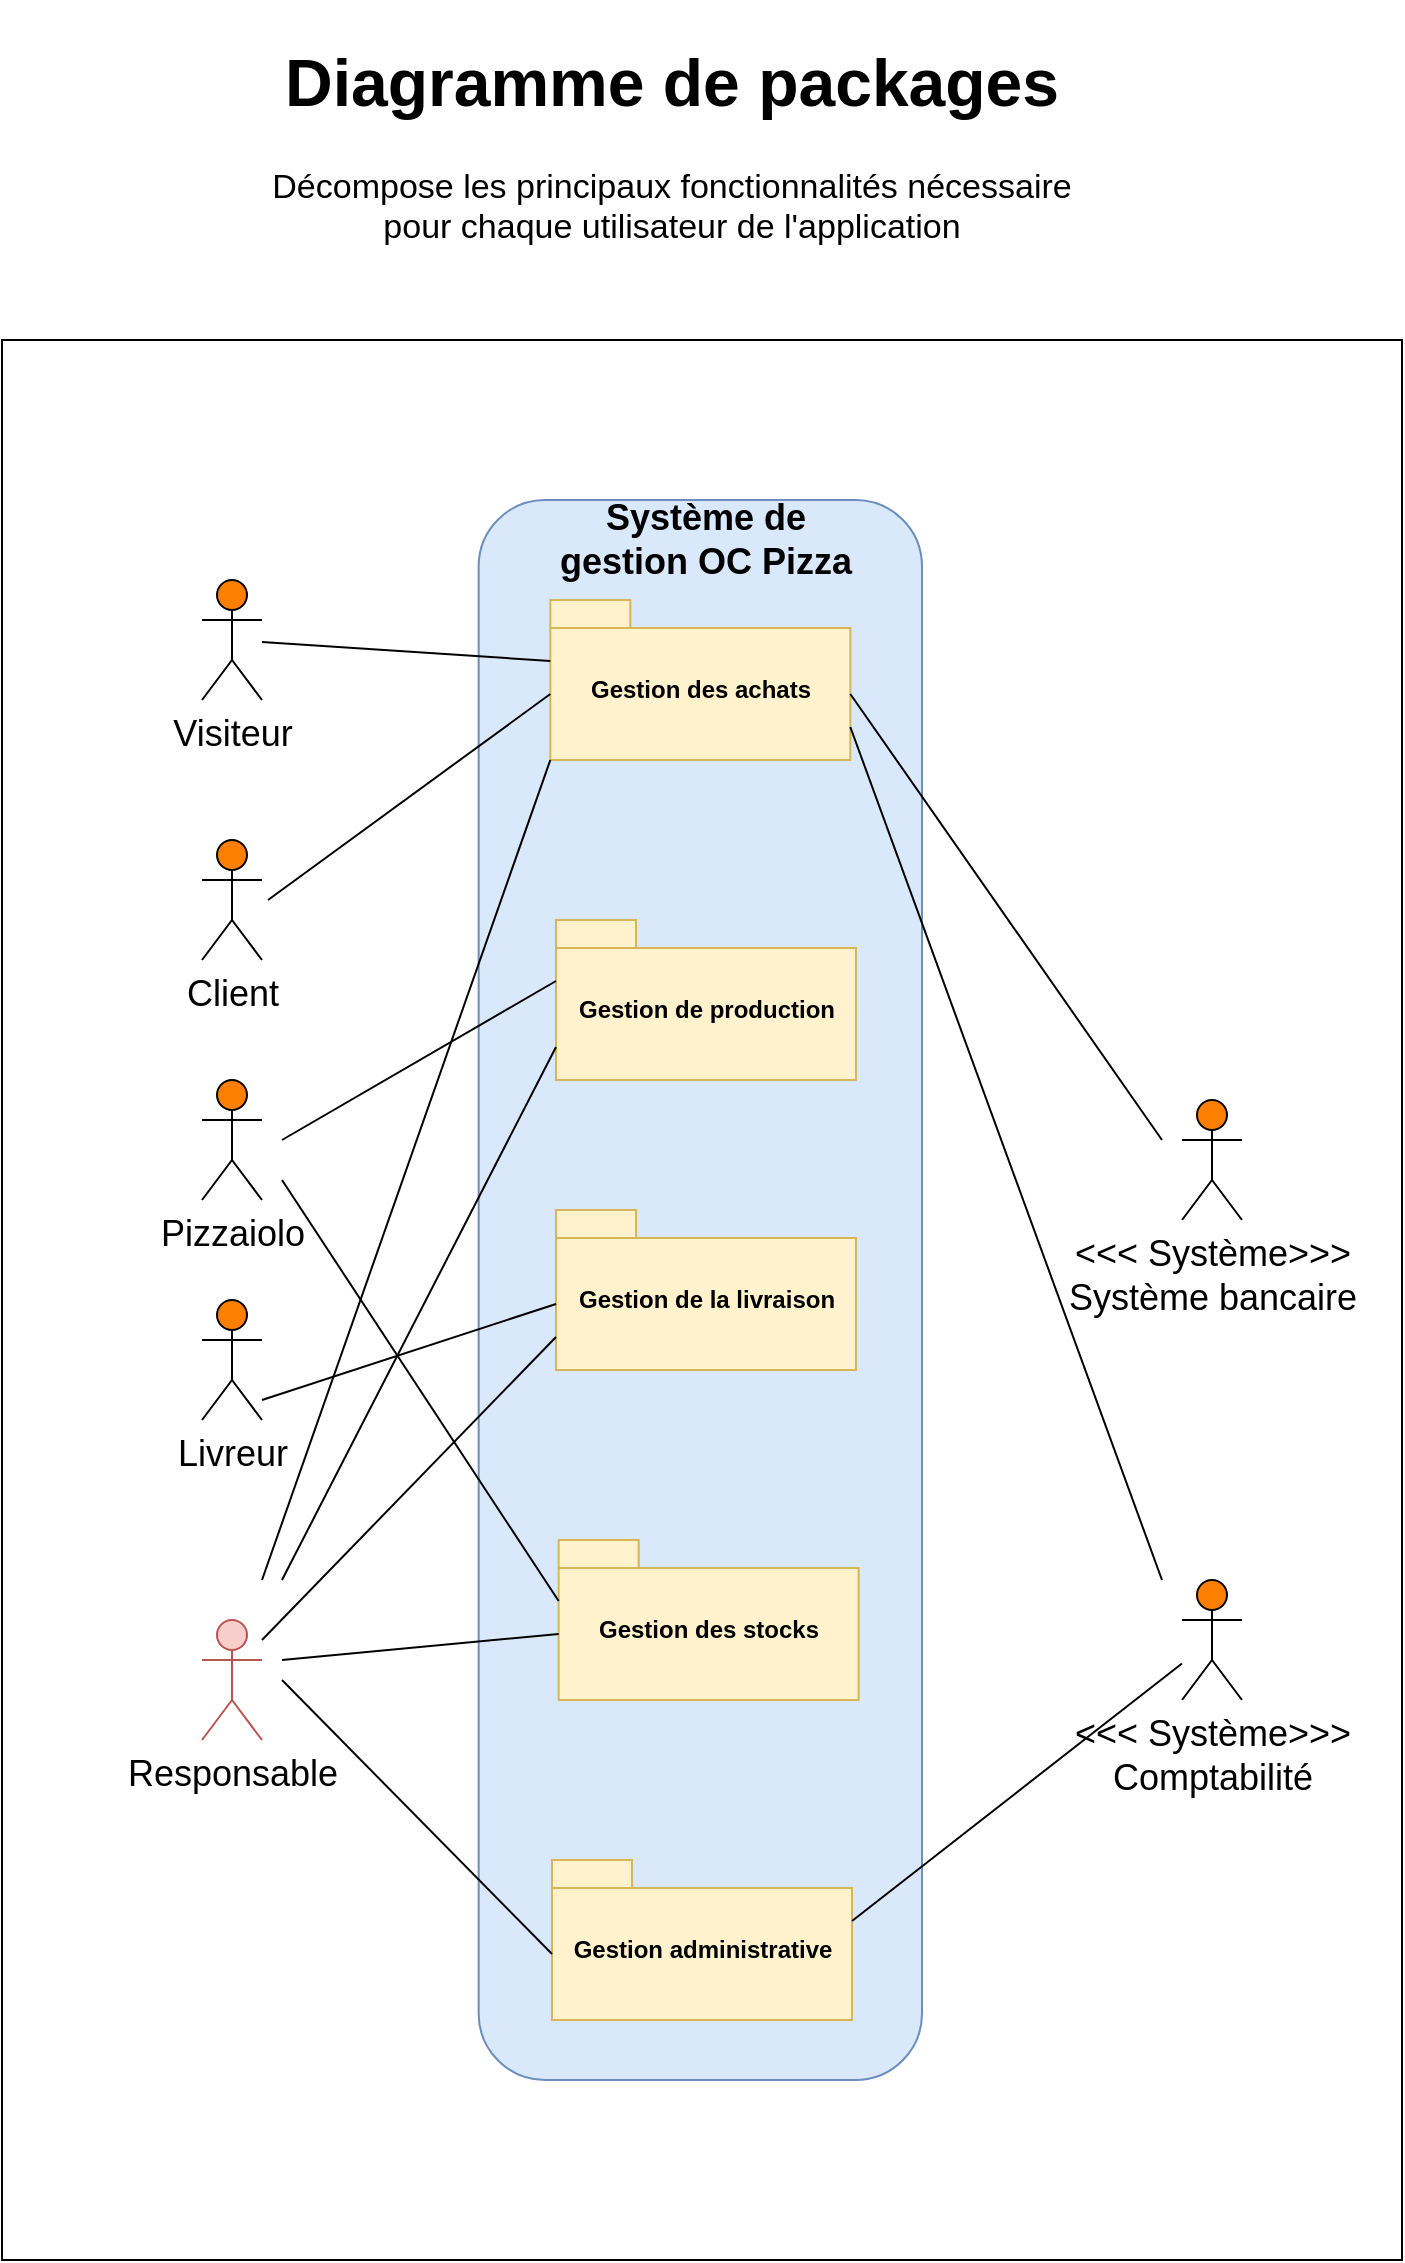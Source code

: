 <mxfile version="12.7.0" type="github">
  <diagram id="Q4VnvSh6ajyP1y70Wybg" name="Page-1">
    <mxGraphModel dx="1310" dy="855" grid="1" gridSize="10" guides="1" tooltips="1" connect="1" arrows="1" fold="1" page="1" pageScale="1" pageWidth="827" pageHeight="1169" math="0" shadow="0">
      <root>
        <mxCell id="0"/>
        <mxCell id="1" parent="0"/>
        <mxCell id="QWDj1nxfprRpqqSH3ZDR-1" value="" style="whiteSpace=wrap;html=1;" parent="1" vertex="1">
          <mxGeometry x="60" y="200" width="700" height="960" as="geometry"/>
        </mxCell>
        <mxCell id="QWDj1nxfprRpqqSH3ZDR-2" value="&lt;h1 style=&quot;font-size: 33px&quot;&gt;Diagramme de packages&lt;/h1&gt;&lt;p style=&quot;font-size: 17px&quot;&gt;Décompose les principaux fonctionnalités nécessaire pour chaque utilisateur de l&#39;application&lt;/p&gt;" style="text;html=1;strokeColor=none;fillColor=none;spacing=5;spacingTop=-20;whiteSpace=wrap;overflow=hidden;rounded=0;align=center;" parent="1" vertex="1">
          <mxGeometry x="190" y="40" width="410" height="120" as="geometry"/>
        </mxCell>
        <mxCell id="QWDj1nxfprRpqqSH3ZDR-3" value="" style="rounded=1;whiteSpace=wrap;html=1;fillColor=#dae8fc;strokeColor=#6c8ebf;" parent="1" vertex="1">
          <mxGeometry x="298.33" y="280" width="221.67" height="790" as="geometry"/>
        </mxCell>
        <mxCell id="QWDj1nxfprRpqqSH3ZDR-4" value="Système de gestion OC Pizza" style="text;html=1;strokeColor=none;fillColor=none;align=center;verticalAlign=middle;whiteSpace=wrap;rounded=0;fontSize=18;fontStyle=1;glass=0;gradientColor=none;" parent="1" vertex="1">
          <mxGeometry x="332" y="270" width="160" height="60" as="geometry"/>
        </mxCell>
        <mxCell id="QWDj1nxfprRpqqSH3ZDR-5" value="Visiteur" style="shape=umlActor;verticalLabelPosition=bottom;labelBackgroundColor=#ffffff;verticalAlign=top;html=1;outlineConnect=0;fontSize=18;fillColor=#FF8000;" parent="1" vertex="1">
          <mxGeometry x="160" y="320" width="30" height="60" as="geometry"/>
        </mxCell>
        <mxCell id="QWDj1nxfprRpqqSH3ZDR-6" value="Client" style="shape=umlActor;verticalLabelPosition=bottom;labelBackgroundColor=#ffffff;verticalAlign=top;html=1;outlineConnect=0;fontSize=18;fillColor=#FF8000;" parent="1" vertex="1">
          <mxGeometry x="160" y="450" width="30" height="60" as="geometry"/>
        </mxCell>
        <mxCell id="QWDj1nxfprRpqqSH3ZDR-7" value="Pizzaiolo" style="shape=umlActor;verticalLabelPosition=bottom;labelBackgroundColor=#ffffff;verticalAlign=top;html=1;outlineConnect=0;fontSize=18;fillColor=#FF8000;" parent="1" vertex="1">
          <mxGeometry x="160" y="570" width="30" height="60" as="geometry"/>
        </mxCell>
        <mxCell id="QWDj1nxfprRpqqSH3ZDR-8" value="Livreur" style="shape=umlActor;verticalLabelPosition=bottom;labelBackgroundColor=#ffffff;verticalAlign=top;html=1;outlineConnect=0;fontSize=18;fillColor=#FF8000;" parent="1" vertex="1">
          <mxGeometry x="160" y="680" width="30" height="60" as="geometry"/>
        </mxCell>
        <mxCell id="QWDj1nxfprRpqqSH3ZDR-30" value="&amp;lt;&amp;lt;&amp;lt; Système&amp;gt;&amp;gt;&amp;gt;&lt;br&gt;Système bancaire" style="shape=umlActor;verticalLabelPosition=bottom;labelBackgroundColor=#ffffff;verticalAlign=top;html=1;outlineConnect=0;fontSize=18;gradientColor=none;gradientDirection=north;fillColor=#FF8000;" parent="1" vertex="1">
          <mxGeometry x="650" y="580" width="30" height="60" as="geometry"/>
        </mxCell>
        <mxCell id="QWDj1nxfprRpqqSH3ZDR-31" value="&amp;lt;&amp;lt;&amp;lt; Système&amp;gt;&amp;gt;&amp;gt;&lt;br&gt;Comptabilité" style="shape=umlActor;verticalLabelPosition=bottom;labelBackgroundColor=#ffffff;verticalAlign=top;html=1;outlineConnect=0;fontSize=18;gradientColor=none;gradientDirection=north;fillColor=#FF8000;" parent="1" vertex="1">
          <mxGeometry x="650" y="820" width="30" height="60" as="geometry"/>
        </mxCell>
        <mxCell id="bGvTpOcmgWzEgEp-N8Zq-1" value="Gestion des achats" style="shape=folder;fontStyle=1;spacingTop=10;tabWidth=40;tabHeight=14;tabPosition=left;html=1;fillColor=#fff2cc;strokeColor=#d6b656;" parent="1" vertex="1">
          <mxGeometry x="334.16" y="330" width="150" height="80" as="geometry"/>
        </mxCell>
        <mxCell id="bGvTpOcmgWzEgEp-N8Zq-2" value="Gestion de production" style="shape=folder;fontStyle=1;spacingTop=10;tabWidth=40;tabHeight=14;tabPosition=left;html=1;fillColor=#fff2cc;strokeColor=#d6b656;" parent="1" vertex="1">
          <mxGeometry x="337" y="490" width="150" height="80" as="geometry"/>
        </mxCell>
        <mxCell id="bGvTpOcmgWzEgEp-N8Zq-3" value="Gestion de la livraison" style="shape=folder;fontStyle=1;spacingTop=10;tabWidth=40;tabHeight=14;tabPosition=left;html=1;fillColor=#fff2cc;strokeColor=#d6b656;" parent="1" vertex="1">
          <mxGeometry x="337" y="635" width="150" height="80" as="geometry"/>
        </mxCell>
        <mxCell id="bGvTpOcmgWzEgEp-N8Zq-4" value="Gestion des stocks" style="shape=folder;fontStyle=1;spacingTop=10;tabWidth=40;tabHeight=14;tabPosition=left;html=1;fillColor=#fff2cc;strokeColor=#d6b656;" parent="1" vertex="1">
          <mxGeometry x="338.33" y="800" width="150" height="80" as="geometry"/>
        </mxCell>
        <mxCell id="gy7lW3POpjNdomU-dFTI-1" value="" style="endArrow=none;html=1;entryX=0;entryY=0;entryDx=0;entryDy=30.5;entryPerimeter=0;" parent="1" source="QWDj1nxfprRpqqSH3ZDR-5" target="bGvTpOcmgWzEgEp-N8Zq-1" edge="1">
          <mxGeometry width="50" height="50" relative="1" as="geometry">
            <mxPoint x="200" y="380" as="sourcePoint"/>
            <mxPoint x="100" y="1000" as="targetPoint"/>
          </mxGeometry>
        </mxCell>
        <mxCell id="gy7lW3POpjNdomU-dFTI-2" value="" style="endArrow=none;html=1;entryX=0;entryY=0;entryDx=0;entryDy=47;entryPerimeter=0;" parent="1" target="bGvTpOcmgWzEgEp-N8Zq-1" edge="1">
          <mxGeometry width="50" height="50" relative="1" as="geometry">
            <mxPoint x="193" y="480" as="sourcePoint"/>
            <mxPoint x="337.0" y="523.5" as="targetPoint"/>
          </mxGeometry>
        </mxCell>
        <mxCell id="gy7lW3POpjNdomU-dFTI-3" value="" style="endArrow=none;html=1;entryX=0;entryY=0;entryDx=0;entryDy=30.5;entryPerimeter=0;" parent="1" target="bGvTpOcmgWzEgEp-N8Zq-2" edge="1">
          <mxGeometry width="50" height="50" relative="1" as="geometry">
            <mxPoint x="200" y="600" as="sourcePoint"/>
            <mxPoint x="337.0" y="554.28" as="targetPoint"/>
          </mxGeometry>
        </mxCell>
        <mxCell id="gy7lW3POpjNdomU-dFTI-5" value="" style="endArrow=none;html=1;entryX=0;entryY=0;entryDx=0;entryDy=63.5;entryPerimeter=0;" parent="1" target="bGvTpOcmgWzEgEp-N8Zq-2" edge="1">
          <mxGeometry width="50" height="50" relative="1" as="geometry">
            <mxPoint x="200" y="820" as="sourcePoint"/>
            <mxPoint x="347" y="660.0" as="targetPoint"/>
          </mxGeometry>
        </mxCell>
        <mxCell id="gy7lW3POpjNdomU-dFTI-6" value="" style="endArrow=none;html=1;entryX=0;entryY=0;entryDx=0;entryDy=80;entryPerimeter=0;" parent="1" target="bGvTpOcmgWzEgEp-N8Zq-1" edge="1">
          <mxGeometry width="50" height="50" relative="1" as="geometry">
            <mxPoint x="190" y="820" as="sourcePoint"/>
            <mxPoint x="319" y="420" as="targetPoint"/>
          </mxGeometry>
        </mxCell>
        <mxCell id="gy7lW3POpjNdomU-dFTI-7" value="" style="endArrow=none;html=1;exitX=0;exitY=0;exitDx=150;exitDy=47;exitPerimeter=0;" parent="1" source="bGvTpOcmgWzEgEp-N8Zq-1" edge="1">
          <mxGeometry width="50" height="50" relative="1" as="geometry">
            <mxPoint x="510" y="322.374" as="sourcePoint"/>
            <mxPoint x="640" y="600" as="targetPoint"/>
          </mxGeometry>
        </mxCell>
        <mxCell id="gy7lW3POpjNdomU-dFTI-8" value="" style="endArrow=none;html=1;exitX=0;exitY=0;exitDx=150;exitDy=63.5;exitPerimeter=0;" parent="1" source="bGvTpOcmgWzEgEp-N8Zq-1" edge="1">
          <mxGeometry width="50" height="50" relative="1" as="geometry">
            <mxPoint x="487.0" y="537" as="sourcePoint"/>
            <mxPoint x="640" y="820" as="targetPoint"/>
          </mxGeometry>
        </mxCell>
        <mxCell id="gy7lW3POpjNdomU-dFTI-9" value="" style="endArrow=none;html=1;entryX=0;entryY=0;entryDx=0;entryDy=47;entryPerimeter=0;" parent="1" target="bGvTpOcmgWzEgEp-N8Zq-3" edge="1">
          <mxGeometry width="50" height="50" relative="1" as="geometry">
            <mxPoint x="190" y="730.004" as="sourcePoint"/>
            <mxPoint x="334.16" y="757.63" as="targetPoint"/>
          </mxGeometry>
        </mxCell>
        <mxCell id="gy7lW3POpjNdomU-dFTI-11" value="" style="endArrow=none;html=1;entryX=0;entryY=0;entryDx=0;entryDy=30.5;entryPerimeter=0;" parent="1" target="bGvTpOcmgWzEgEp-N8Zq-4" edge="1">
          <mxGeometry width="50" height="50" relative="1" as="geometry">
            <mxPoint x="200" y="620" as="sourcePoint"/>
            <mxPoint x="337" y="790.5" as="targetPoint"/>
          </mxGeometry>
        </mxCell>
        <mxCell id="gy7lW3POpjNdomU-dFTI-12" value="" style="endArrow=none;html=1;entryX=0;entryY=0;entryDx=0;entryDy=47;entryPerimeter=0;" parent="1" target="bGvTpOcmgWzEgEp-N8Zq-4" edge="1">
          <mxGeometry width="50" height="50" relative="1" as="geometry">
            <mxPoint x="200" y="860" as="sourcePoint"/>
            <mxPoint x="347" y="800.5" as="targetPoint"/>
          </mxGeometry>
        </mxCell>
        <mxCell id="gy7lW3POpjNdomU-dFTI-13" value="" style="endArrow=none;html=1;entryX=0;entryY=0;entryDx=0;entryDy=63.5;entryPerimeter=0;" parent="1" target="bGvTpOcmgWzEgEp-N8Zq-3" edge="1">
          <mxGeometry width="50" height="50" relative="1" as="geometry">
            <mxPoint x="190" y="850" as="sourcePoint"/>
            <mxPoint x="332" y="810" as="targetPoint"/>
          </mxGeometry>
        </mxCell>
        <mxCell id="gy7lW3POpjNdomU-dFTI-15" value="Gestion administrative" style="shape=folder;fontStyle=1;spacingTop=10;tabWidth=40;tabHeight=14;tabPosition=left;html=1;fillColor=#fff2cc;strokeColor=#d6b656;" parent="1" vertex="1">
          <mxGeometry x="335" y="960" width="150" height="80" as="geometry"/>
        </mxCell>
        <mxCell id="gy7lW3POpjNdomU-dFTI-16" value="" style="endArrow=none;html=1;entryX=0;entryY=0;entryDx=0;entryDy=47;entryPerimeter=0;" parent="1" target="gy7lW3POpjNdomU-dFTI-15" edge="1">
          <mxGeometry width="50" height="50" relative="1" as="geometry">
            <mxPoint x="200" y="870" as="sourcePoint"/>
            <mxPoint x="335" y="870" as="targetPoint"/>
          </mxGeometry>
        </mxCell>
        <mxCell id="gy7lW3POpjNdomU-dFTI-17" value="" style="endArrow=none;html=1;exitX=0;exitY=0;exitDx=150;exitDy=30.5;exitPerimeter=0;" parent="1" source="gy7lW3POpjNdomU-dFTI-15" target="QWDj1nxfprRpqqSH3ZDR-31" edge="1">
          <mxGeometry width="50" height="50" relative="1" as="geometry">
            <mxPoint x="494.16" y="403.5" as="sourcePoint"/>
            <mxPoint x="667" y="500" as="targetPoint"/>
          </mxGeometry>
        </mxCell>
        <mxCell id="qLSfbIUPvqfOi0l2vSPD-10" value="Responsable" style="shape=umlActor;verticalLabelPosition=bottom;labelBackgroundColor=#ffffff;verticalAlign=top;html=1;outlineConnect=0;fontSize=18;fillColor=#f8cecc;strokeColor=#b85450;" vertex="1" parent="1">
          <mxGeometry x="160" y="840" width="30" height="60" as="geometry"/>
        </mxCell>
      </root>
    </mxGraphModel>
  </diagram>
</mxfile>

